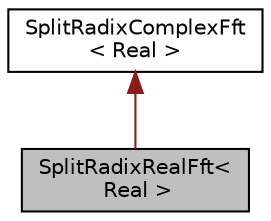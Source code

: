 digraph "SplitRadixRealFft&lt; Real &gt;"
{
  edge [fontname="Helvetica",fontsize="10",labelfontname="Helvetica",labelfontsize="10"];
  node [fontname="Helvetica",fontsize="10",shape=record];
  Node0 [label="SplitRadixRealFft\<\l Real \>",height=0.2,width=0.4,color="black", fillcolor="grey75", style="filled", fontcolor="black"];
  Node1 -> Node0 [dir="back",color="firebrick4",fontsize="10",style="solid",fontname="Helvetica"];
  Node1 [label="SplitRadixComplexFft\l\< Real \>",height=0.2,width=0.4,color="black", fillcolor="white", style="filled",URL="$classkaldi_1_1SplitRadixComplexFft.html"];
}
